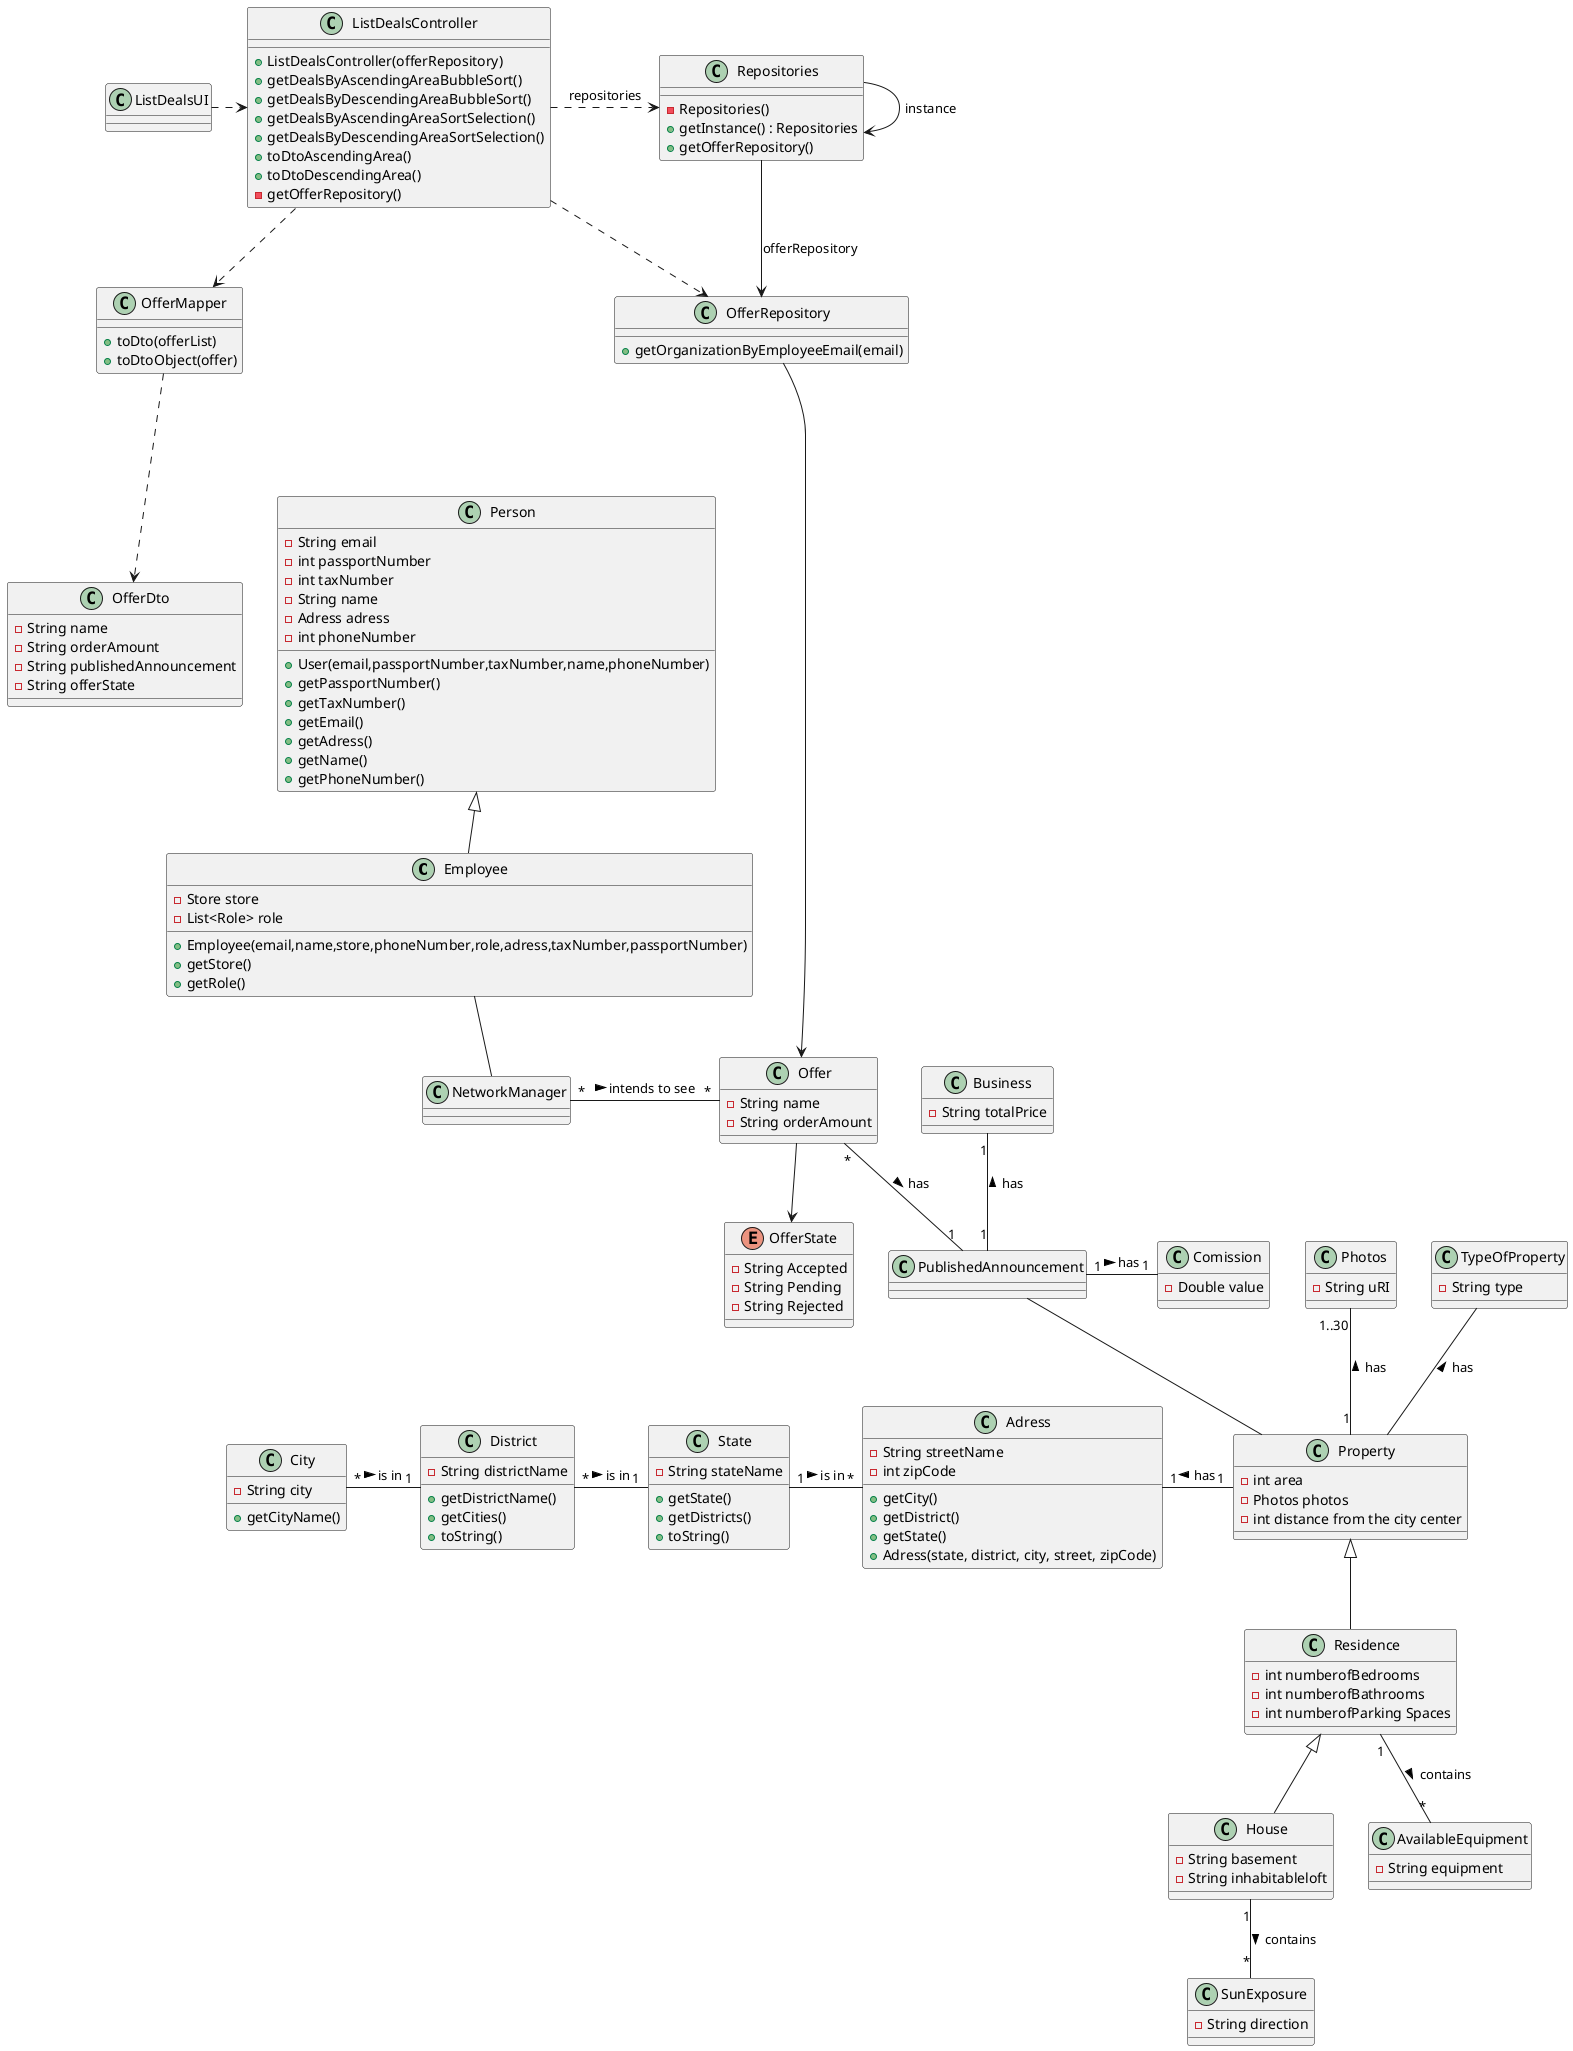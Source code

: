 @startuml

'left to right direction
class Employee{
-Store store
-List<Role> role
+Employee(email,name,store,phoneNumber,role,adress,taxNumber,passportNumber)
+getStore()
+getRole()
}

class Person{
- String email
- int passportNumber
- int taxNumber
- String name
- Adress adress
- int phoneNumber

+User(email,passportNumber,taxNumber,name,phoneNumber)
+getPassportNumber()
+getTaxNumber()
+getEmail()
+getAdress()
+getName()
+getPhoneNumber()
}

class NetworkManager{
}

class Offer{
-String name
-String orderAmount
}

enum  OfferState {
-String Accepted
-String Pending
-String Rejected
}


class Adress{
 -String streetName
    -int zipCode
    +getCity()
    +getDistrict()
    +getState()
    +Adress(state, district, city, street, zipCode)
}

class Residence {
    -int numberofBedrooms
    -int numberofBathrooms
    -int numberofParking Spaces
}

class House {
    -String basement
    -String inhabitableloft
}

class SunExposure {
    -String direction
}

class AvailableEquipment {
    -String equipment
}


class Business {
-String totalPrice
}


class District{
- String districtName


    +getDistrictName()
    +getCities()
    +toString()
}

class City{
- String city

    +getCityName()
}


class Comission {
    -Double value
}




class Photos {
- String uRI
}

class Property {
    - int area
    -Photos photos
    - int distance from the city center
}

class PublishedAnnouncement {
}

class State{
 - String stateName

    +getState()
    +getDistricts()
    +toString()

}



class TypeOfProperty {
-String type
}

Person <|-- Employee
Employee -- NetworkManager


NetworkManager "*" - "*" Offer: intends to see >
Offer "*" -- "1" PublishedAnnouncement: has >
PublishedAnnouncement -- Property
TypeOfProperty -- Property : has <
Property <|-- Residence
Photos "1..30" -- "1" Property : has <
Residence <|-- House
Residence "1" -- "*" AvailableEquipment : contains >
House "1" -- "*" SunExposure: contains >
PublishedAnnouncement "1" - "1" Comission :has >
Business "1" -- "1" PublishedAnnouncement : has <

Adress "1" -right-- "1" Property: has <
State "1" -left-- "*" District: is in <
District "1" -left-- "*" City: is in <
Adress "*" -left-- "1" State: is in <




class OfferMapper {
    + toDto(offerList)
    + toDtoObject(offer)
}

class OfferRepository {
    + getOrganizationByEmployeeEmail(email)
}

class Repositories {
    - Repositories()
    + getInstance() : Repositories
    + getOfferRepository()
}

class ListDealsController {
    + ListDealsController(offerRepository)
    + getDealsByAscendingAreaBubbleSort()
    + getDealsByDescendingAreaBubbleSort()
    + getDealsByAscendingAreaSortSelection()
    + getDealsByDescendingAreaSortSelection()
    + toDtoAscendingArea()
    + toDtoDescendingArea()
    - getOfferRepository()
}

class ListDealsUI {
}

class OfferDto{
-String name
-String orderAmount
-String publishedAnnouncement
-String offerState
}



ListDealsUI .> ListDealsController

ListDealsController .> Repositories : repositories

Repositories --> Repositories:instance

ListDealsController ..> OfferMapper

OfferMapper ...> OfferDto

Repositories --> OfferRepository : offerRepository

ListDealsController ..> OfferRepository

OfferRepository -----> Offer


Offer --> OfferState



@enduml